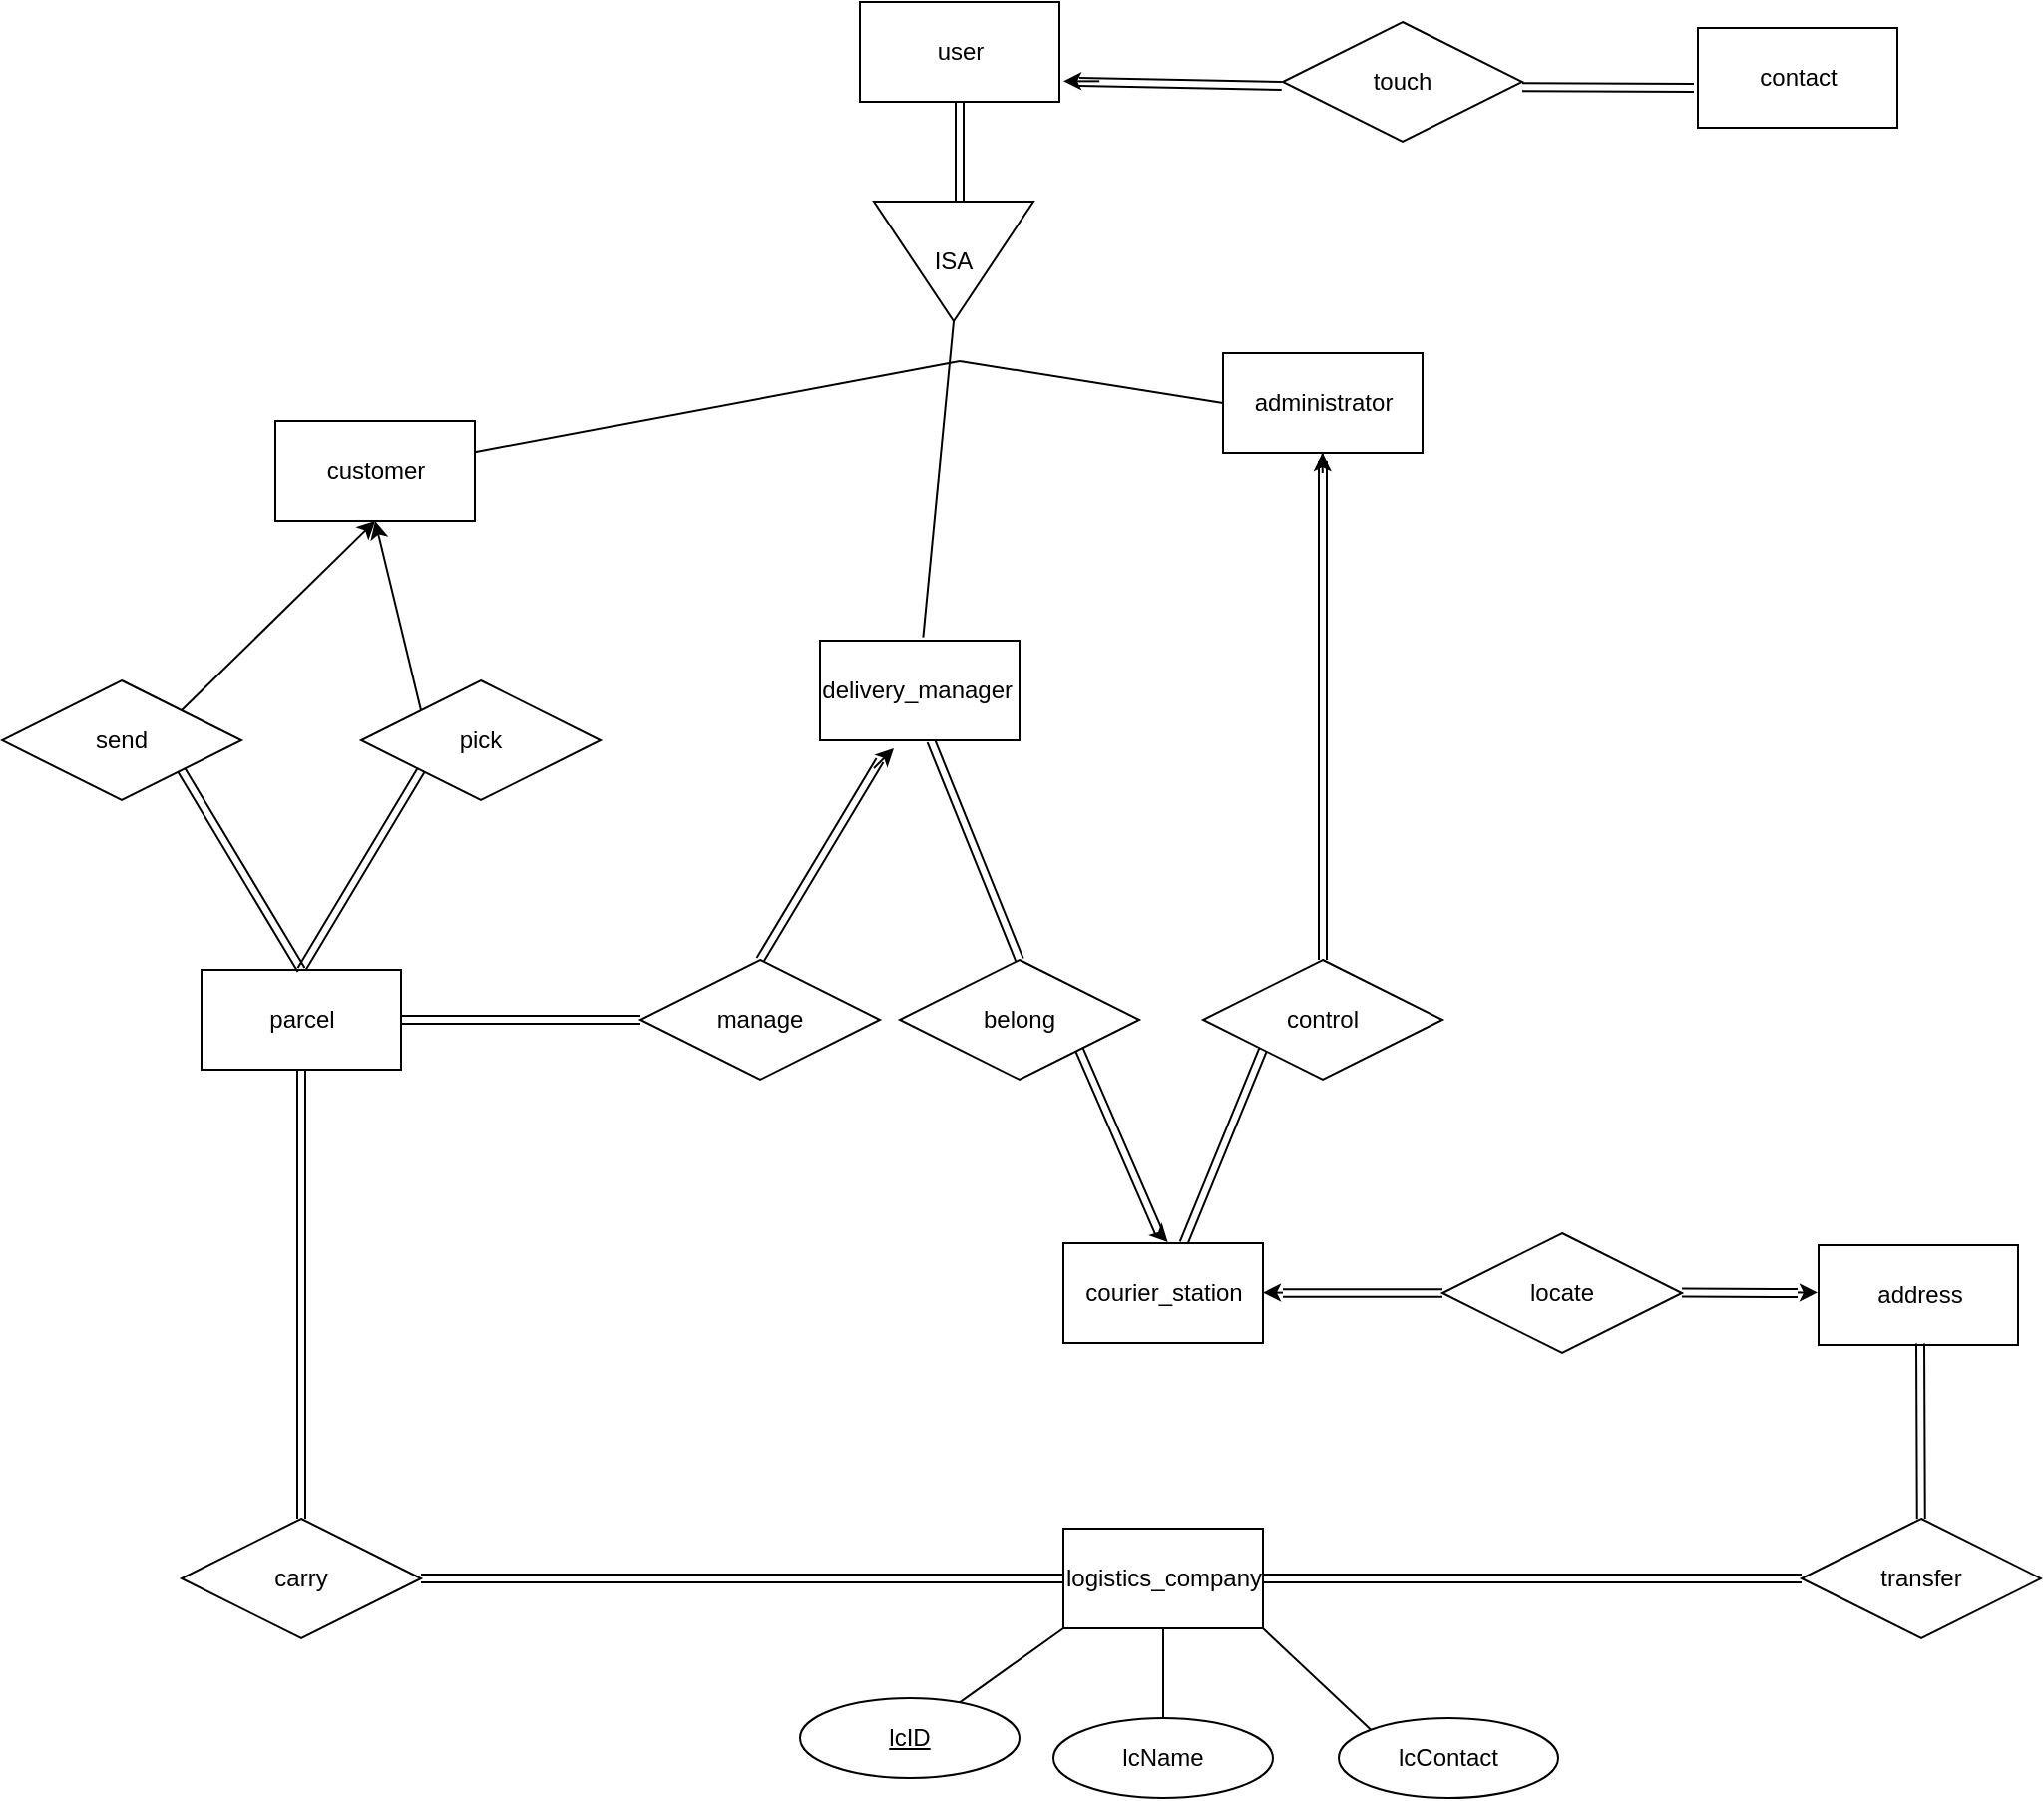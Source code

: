 <mxfile>
    <diagram id="FbGefB45DL_52clLTNWh" name="Page-1">
        <mxGraphModel dx="1924" dy="680" grid="1" gridSize="10" guides="1" tooltips="1" connect="0" arrows="1" fold="1" page="1" pageScale="1" pageWidth="827" pageHeight="1169" math="0" shadow="0">
            <root>
                <mxCell id="0"/>
                <mxCell id="1" parent="0"/>
                <mxCell id="70" style="edgeStyle=none;shape=link;html=1;exitX=0.5;exitY=0;exitDx=0;exitDy=0;" parent="1" source="69" edge="1">
                    <mxGeometry relative="1" as="geometry">
                        <mxPoint x="-110" y="460" as="targetPoint"/>
                        <Array as="points"/>
                    </mxGeometry>
                </mxCell>
                <mxCell id="71" style="edgeStyle=none;shape=link;html=1;entryX=0.5;entryY=0;entryDx=0;entryDy=0;exitX=0.557;exitY=1.007;exitDx=0;exitDy=0;exitPerimeter=0;" parent="1" target="54" edge="1" source="9">
                    <mxGeometry relative="1" as="geometry">
                        <mxPoint x="-60" y="440" as="sourcePoint"/>
                        <mxPoint x="60" y="400" as="targetPoint"/>
                    </mxGeometry>
                </mxCell>
                <mxCell id="85" style="edgeStyle=none;shape=link;html=1;exitX=0.5;exitY=0;exitDx=0;exitDy=0;" parent="1" source="84" edge="1">
                    <mxGeometry relative="1" as="geometry">
                        <mxPoint x="112" y="310" as="targetPoint"/>
                    </mxGeometry>
                </mxCell>
                <mxCell id="54" value="belong" style="shape=rhombus;perimeter=rhombusPerimeter;whiteSpace=wrap;html=1;align=center;" parent="1" vertex="1">
                    <mxGeometry x="-100" y="560" width="120" height="60" as="geometry"/>
                </mxCell>
                <mxCell id="62" style="edgeStyle=none;shape=link;html=1;exitX=1;exitY=1;exitDx=0;exitDy=0;" parent="1" source="54" edge="1">
                    <mxGeometry relative="1" as="geometry">
                        <mxPoint x="-70.37" y="627" as="sourcePoint"/>
                        <mxPoint x="30" y="697" as="targetPoint"/>
                    </mxGeometry>
                </mxCell>
                <mxCell id="189" style="edgeStyle=none;shape=link;html=1;exitX=0.5;exitY=0;exitDx=0;exitDy=0;entryX=0;entryY=1;entryDx=0;entryDy=0;" parent="1" source="17" target="89" edge="1">
                    <mxGeometry relative="1" as="geometry"/>
                </mxCell>
                <mxCell id="17" value="parcel" style="html=1;dashed=0;whitespace=wrap;" parent="1" vertex="1">
                    <mxGeometry x="-450" y="565" width="100" height="50" as="geometry"/>
                </mxCell>
                <mxCell id="5" value="locate" style="shape=rhombus;perimeter=rhombusPerimeter;whiteSpace=wrap;html=1;align=center;" parent="1" vertex="1">
                    <mxGeometry x="172" y="697" width="120" height="60" as="geometry"/>
                </mxCell>
                <mxCell id="202" value="" style="edgeStyle=none;shape=link;html=1;entryX=0;entryY=1;entryDx=0;entryDy=0;" parent="1" source="19" target="84" edge="1">
                    <mxGeometry relative="1" as="geometry"/>
                </mxCell>
                <mxCell id="19" value="courier_station" style="html=1;dashed=0;whitespace=wrap;" parent="1" vertex="1">
                    <mxGeometry x="-18" y="702" width="100" height="50" as="geometry"/>
                </mxCell>
                <mxCell id="20" value="address" style="html=1;dashed=0;whitespace=wrap;" parent="1" vertex="1">
                    <mxGeometry x="360.5" y="703" width="100" height="50" as="geometry"/>
                </mxCell>
                <mxCell id="28" value="" style="shape=link;html=1;" parent="1" edge="1">
                    <mxGeometry width="100" relative="1" as="geometry">
                        <mxPoint x="292" y="726.8" as="sourcePoint"/>
                        <mxPoint x="350" y="727" as="targetPoint"/>
                    </mxGeometry>
                </mxCell>
                <mxCell id="30" value="" style="endArrow=classic;html=1;" parent="1" edge="1">
                    <mxGeometry width="50" height="50" relative="1" as="geometry">
                        <mxPoint x="350" y="726.72" as="sourcePoint"/>
                        <mxPoint x="360" y="726.72" as="targetPoint"/>
                        <Array as="points">
                            <mxPoint x="360" y="726.72"/>
                        </Array>
                    </mxGeometry>
                </mxCell>
                <mxCell id="21" value="" style="verticalLabelPosition=bottom;shadow=0;dashed=0;align=center;html=1;verticalAlign=top;shape=mxgraph.electrical.transmission.2_line_bus;direction=west;" parent="1" vertex="1">
                    <mxGeometry x="92" y="725.13" width="80" height="3.75" as="geometry"/>
                </mxCell>
                <mxCell id="22" value="" style="endArrow=classic;html=1;" parent="1" edge="1">
                    <mxGeometry width="50" height="50" relative="1" as="geometry">
                        <mxPoint x="92" y="726.8" as="sourcePoint"/>
                        <mxPoint x="82" y="726.8" as="targetPoint"/>
                    </mxGeometry>
                </mxCell>
                <mxCell id="27" value="" style="endArrow=classic;html=1;" parent="1" edge="1">
                    <mxGeometry width="50" height="50" relative="1" as="geometry">
                        <mxPoint x="102" y="736.8" as="sourcePoint"/>
                        <mxPoint x="102" y="737" as="targetPoint"/>
                    </mxGeometry>
                </mxCell>
                <mxCell id="65" value="" style="endArrow=classic;html=1;entryX=0.523;entryY=-0.01;entryDx=0;entryDy=0;entryPerimeter=0;" parent="1" target="19" edge="1">
                    <mxGeometry width="50" height="50" relative="1" as="geometry">
                        <mxPoint x="30" y="697" as="sourcePoint"/>
                        <mxPoint x="30" y="702" as="targetPoint"/>
                        <Array as="points"/>
                    </mxGeometry>
                </mxCell>
                <mxCell id="75" style="edgeStyle=none;shape=link;html=1;exitX=0;exitY=0.5;exitDx=0;exitDy=0;entryX=1;entryY=0.5;entryDx=0;entryDy=0;" parent="1" source="69" target="17" edge="1">
                    <mxGeometry relative="1" as="geometry"/>
                </mxCell>
                <mxCell id="69" value="manage" style="shape=rhombus;perimeter=rhombusPerimeter;whiteSpace=wrap;html=1;align=center;" parent="1" vertex="1">
                    <mxGeometry x="-230" y="560" width="120" height="60" as="geometry"/>
                </mxCell>
                <mxCell id="84" value="control" style="shape=rhombus;perimeter=rhombusPerimeter;whiteSpace=wrap;html=1;align=center;" parent="1" vertex="1">
                    <mxGeometry x="52" y="560" width="120" height="60" as="geometry"/>
                </mxCell>
                <mxCell id="93" style="edgeStyle=none;html=1;exitX=1;exitY=0;exitDx=0;exitDy=0;entryX=0.5;entryY=1;entryDx=0;entryDy=0;" parent="1" source="88" target="10" edge="1">
                    <mxGeometry relative="1" as="geometry"/>
                </mxCell>
                <mxCell id="95" style="edgeStyle=none;shape=link;html=1;exitX=1;exitY=1;exitDx=0;exitDy=0;entryX=0.5;entryY=0;entryDx=0;entryDy=0;" parent="1" source="88" target="17" edge="1">
                    <mxGeometry relative="1" as="geometry"/>
                </mxCell>
                <mxCell id="88" value="send" style="shape=rhombus;perimeter=rhombusPerimeter;whiteSpace=wrap;html=1;align=center;" parent="1" vertex="1">
                    <mxGeometry x="-550" y="420" width="120" height="60" as="geometry"/>
                </mxCell>
                <mxCell id="94" style="edgeStyle=none;html=1;exitX=0;exitY=0;exitDx=0;exitDy=0;entryX=0.5;entryY=1;entryDx=0;entryDy=0;" parent="1" source="89" target="10" edge="1">
                    <mxGeometry relative="1" as="geometry"/>
                </mxCell>
                <mxCell id="89" value="pick" style="shape=rhombus;perimeter=rhombusPerimeter;whiteSpace=wrap;html=1;align=center;" parent="1" vertex="1">
                    <mxGeometry x="-370" y="420" width="120" height="60" as="geometry"/>
                </mxCell>
                <mxCell id="76" value="" style="endArrow=classic;html=1;" parent="1" edge="1">
                    <mxGeometry width="50" height="50" relative="1" as="geometry">
                        <mxPoint x="-113" y="464" as="sourcePoint"/>
                        <mxPoint x="-103" y="454" as="targetPoint"/>
                        <Array as="points">
                            <mxPoint x="-103" y="454"/>
                        </Array>
                    </mxGeometry>
                </mxCell>
                <mxCell id="4" value="user" style="html=1;dashed=0;whitespace=wrap;" parent="1" vertex="1">
                    <mxGeometry x="-120" y="80" width="100" height="50" as="geometry"/>
                </mxCell>
                <mxCell id="8" value="ISA" style="triangle;whiteSpace=wrap;html=1;direction=south;" parent="1" vertex="1">
                    <mxGeometry x="-113" y="180" width="80" height="60" as="geometry"/>
                </mxCell>
                <mxCell id="9" value="delivery_manager&amp;nbsp;" style="html=1;dashed=0;whitespace=wrap;" parent="1" vertex="1">
                    <mxGeometry x="-140" y="400" width="100" height="50" as="geometry"/>
                </mxCell>
                <mxCell id="10" value="customer" style="html=1;dashed=0;whitespace=wrap;" parent="1" vertex="1">
                    <mxGeometry x="-413" y="290" width="100" height="50" as="geometry"/>
                </mxCell>
                <mxCell id="11" value="administrator" style="html=1;dashed=0;whitespace=wrap;" parent="1" vertex="1">
                    <mxGeometry x="62" y="256" width="100" height="50" as="geometry"/>
                </mxCell>
                <mxCell id="14" value="" style="endArrow=none;html=1;entryX=0;entryY=0.5;entryDx=0;entryDy=0;" parent="1" target="11" edge="1">
                    <mxGeometry width="50" height="50" relative="1" as="geometry">
                        <mxPoint x="-70" y="260" as="sourcePoint"/>
                        <mxPoint x="90" y="250" as="targetPoint"/>
                    </mxGeometry>
                </mxCell>
                <mxCell id="16" value="" style="shape=link;html=1;exitX=0;exitY=0.5;exitDx=0;exitDy=0;entryX=0.5;entryY=1;entryDx=0;entryDy=0;" parent="1" target="4" edge="1">
                    <mxGeometry width="100" relative="1" as="geometry">
                        <mxPoint x="-70" y="180" as="sourcePoint"/>
                        <mxPoint x="-240" y="60" as="targetPoint"/>
                    </mxGeometry>
                </mxCell>
                <mxCell id="181" value="" style="endArrow=none;html=1;exitX=1;exitY=0.5;exitDx=0;exitDy=0;entryX=0.517;entryY=-0.033;entryDx=0;entryDy=0;entryPerimeter=0;" parent="1" source="8" edge="1" target="9">
                    <mxGeometry width="50" height="50" relative="1" as="geometry">
                        <mxPoint x="-230" y="235" as="sourcePoint"/>
                        <mxPoint x="-73" y="340" as="targetPoint"/>
                    </mxGeometry>
                </mxCell>
                <mxCell id="184" value="" style="endArrow=none;html=1;" parent="1" source="10" edge="1">
                    <mxGeometry width="50" height="50" relative="1" as="geometry">
                        <mxPoint x="-312" y="270" as="sourcePoint"/>
                        <mxPoint x="-70" y="260" as="targetPoint"/>
                    </mxGeometry>
                </mxCell>
                <mxCell id="YqV0iKdWkAeTf8LVqFh--184" value="" style="endArrow=classic;html=1;rounded=0;" parent="1" edge="1">
                    <mxGeometry width="50" height="50" relative="1" as="geometry">
                        <mxPoint x="111.87" y="306" as="sourcePoint"/>
                        <mxPoint x="111.87" y="306" as="targetPoint"/>
                        <Array as="points">
                            <mxPoint x="111.87" y="306"/>
                            <mxPoint x="111.87" y="316"/>
                        </Array>
                    </mxGeometry>
                </mxCell>
                <mxCell id="190" value="contact" style="html=1;dashed=0;whitespace=wrap;" parent="1" vertex="1">
                    <mxGeometry x="300" y="93" width="100" height="50" as="geometry"/>
                </mxCell>
                <mxCell id="205" style="edgeStyle=none;shape=link;html=1;entryX=-0.02;entryY=0.6;entryDx=0;entryDy=0;exitX=1;exitY=0.544;exitDx=0;exitDy=0;exitPerimeter=0;entryPerimeter=0;" parent="1" target="190" edge="1" source="211">
                    <mxGeometry relative="1" as="geometry">
                        <mxPoint x="512.5" y="150" as="sourcePoint"/>
                        <mxPoint x="792" y="545" as="targetPoint"/>
                    </mxGeometry>
                </mxCell>
                <mxCell id="208" style="edgeStyle=none;shape=link;html=1;entryX=-0.005;entryY=0.534;entryDx=0;entryDy=0;entryPerimeter=0;" parent="1" edge="1" target="211">
                    <mxGeometry relative="1" as="geometry">
                        <mxPoint x="-10" y="120" as="sourcePoint"/>
                        <mxPoint x="360" y="120" as="targetPoint"/>
                    </mxGeometry>
                </mxCell>
                <mxCell id="209" value="" style="endArrow=classic;html=1;" parent="1" edge="1">
                    <mxGeometry width="50" height="50" relative="1" as="geometry">
                        <mxPoint x="0.08" y="119.68" as="sourcePoint"/>
                        <mxPoint x="-18.0" y="119.68" as="targetPoint"/>
                        <Array as="points"/>
                    </mxGeometry>
                </mxCell>
                <mxCell id="211" value="touch" style="shape=rhombus;perimeter=rhombusPerimeter;whiteSpace=wrap;html=1;align=center;" parent="1" vertex="1">
                    <mxGeometry x="92" y="90" width="120" height="60" as="geometry"/>
                </mxCell>
                <mxCell id="212" value="transfer" style="shape=rhombus;perimeter=rhombusPerimeter;whiteSpace=wrap;html=1;align=center;" vertex="1" parent="1">
                    <mxGeometry x="352" y="840" width="120" height="60" as="geometry"/>
                </mxCell>
                <mxCell id="213" value="logistics_company" style="html=1;dashed=0;whitespace=wrap;" vertex="1" parent="1">
                    <mxGeometry x="-18" y="845" width="100" height="50" as="geometry"/>
                </mxCell>
                <mxCell id="214" style="edgeStyle=none;shape=link;html=1;exitX=0;exitY=0.5;exitDx=0;exitDy=0;entryX=1;entryY=0.5;entryDx=0;entryDy=0;" edge="1" parent="1" source="212" target="213">
                    <mxGeometry relative="1" as="geometry"/>
                </mxCell>
                <mxCell id="215" value="" style="endArrow=classic;html=1;" edge="1" parent="1">
                    <mxGeometry width="50" height="50" relative="1" as="geometry">
                        <mxPoint x="90" y="899.8" as="sourcePoint"/>
                        <mxPoint x="90" y="900" as="targetPoint"/>
                    </mxGeometry>
                </mxCell>
                <mxCell id="216" style="edgeStyle=none;shape=link;html=1;exitX=1;exitY=0.5;exitDx=0;exitDy=0;entryX=0;entryY=0.5;entryDx=0;entryDy=0;" edge="1" parent="1" source="217" target="213">
                    <mxGeometry relative="1" as="geometry"/>
                </mxCell>
                <mxCell id="217" value="carry" style="shape=rhombus;perimeter=rhombusPerimeter;whiteSpace=wrap;html=1;align=center;" vertex="1" parent="1">
                    <mxGeometry x="-460" y="840" width="120" height="60" as="geometry"/>
                </mxCell>
                <mxCell id="218" value="&lt;u&gt;lcID&lt;/u&gt;" style="ellipse;whiteSpace=wrap;html=1;align=center;" vertex="1" parent="1">
                    <mxGeometry x="-150" y="930" width="110" height="40" as="geometry"/>
                </mxCell>
                <mxCell id="219" value="lcName" style="ellipse;whiteSpace=wrap;html=1;align=center;" vertex="1" parent="1">
                    <mxGeometry x="-23" y="940" width="110" height="40" as="geometry"/>
                </mxCell>
                <mxCell id="220" value="lcContact" style="ellipse;whiteSpace=wrap;html=1;align=center;" vertex="1" parent="1">
                    <mxGeometry x="120" y="940" width="110" height="40" as="geometry"/>
                </mxCell>
                <mxCell id="221" value="" style="endArrow=none;html=1;entryX=0;entryY=1;entryDx=0;entryDy=0;" edge="1" parent="1" source="218" target="213">
                    <mxGeometry width="50" height="50" relative="1" as="geometry">
                        <mxPoint x="-67.5" y="798" as="sourcePoint"/>
                        <mxPoint x="-72.5" y="740" as="targetPoint"/>
                    </mxGeometry>
                </mxCell>
                <mxCell id="222" value="" style="endArrow=none;html=1;entryX=0.5;entryY=1;entryDx=0;entryDy=0;exitX=0.5;exitY=0;exitDx=0;exitDy=0;" edge="1" parent="1" source="219" target="213">
                    <mxGeometry width="50" height="50" relative="1" as="geometry">
                        <mxPoint x="188.002" y="807.186" as="sourcePoint"/>
                        <mxPoint x="240" y="770" as="targetPoint"/>
                    </mxGeometry>
                </mxCell>
                <mxCell id="223" value="" style="endArrow=none;html=1;entryX=0;entryY=0;entryDx=0;entryDy=0;exitX=1;exitY=1;exitDx=0;exitDy=0;" edge="1" parent="1" source="213" target="220">
                    <mxGeometry width="50" height="50" relative="1" as="geometry">
                        <mxPoint x="92.002" y="917.186" as="sourcePoint"/>
                        <mxPoint x="144" y="880" as="targetPoint"/>
                    </mxGeometry>
                </mxCell>
                <mxCell id="224" style="edgeStyle=none;shape=link;html=1;entryX=0.5;entryY=1;entryDx=0;entryDy=0;" edge="1" parent="1">
                    <mxGeometry relative="1" as="geometry">
                        <mxPoint x="-400" y="840" as="sourcePoint"/>
                        <mxPoint x="-400" y="615" as="targetPoint"/>
                    </mxGeometry>
                </mxCell>
                <mxCell id="225" style="edgeStyle=none;shape=link;html=1;entryX=0.51;entryY=0.986;entryDx=0;entryDy=0;entryPerimeter=0;" edge="1" parent="1" source="212" target="20">
                    <mxGeometry relative="1" as="geometry">
                        <mxPoint x="432" y="890" as="sourcePoint"/>
                        <mxPoint x="432" y="752" as="targetPoint"/>
                    </mxGeometry>
                </mxCell>
            </root>
        </mxGraphModel>
    </diagram>
</mxfile>